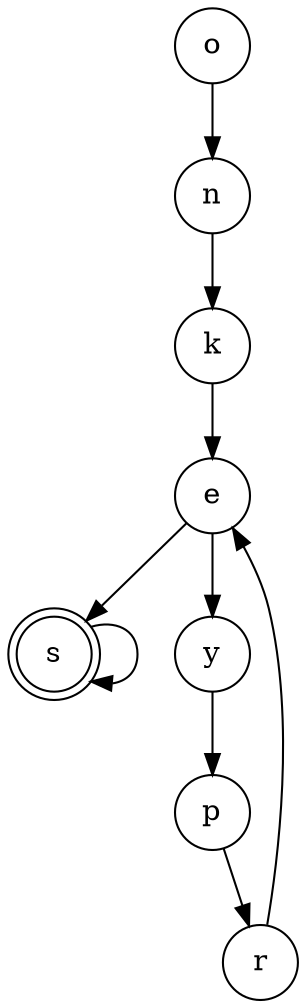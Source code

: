 digraph {   
    node [shape = doublecircle, color = black] s ;
    node [shape = circle];
    node [color= black];
    o -> n -> k -> e -> y -> p -> r -> e -> s -> s;	
}